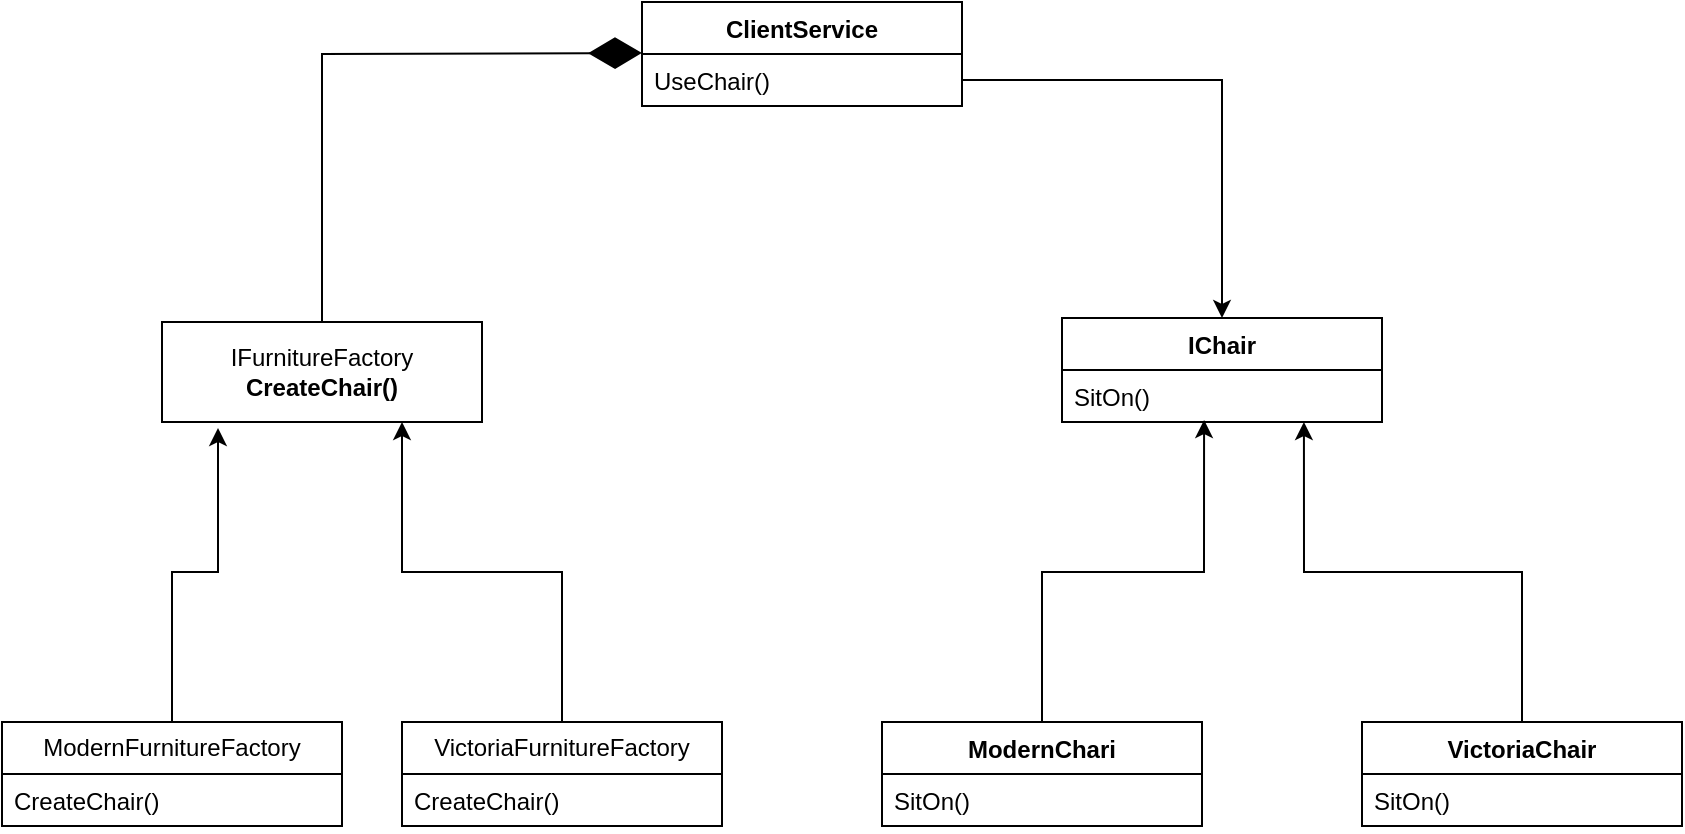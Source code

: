 <mxfile version="26.0.4">
  <diagram name="Page-1" id="_1WDO4HDsWCBWqfIt18v">
    <mxGraphModel dx="894" dy="1145" grid="1" gridSize="10" guides="1" tooltips="1" connect="1" arrows="1" fold="1" page="1" pageScale="1" pageWidth="850" pageHeight="1100" math="0" shadow="0">
      <root>
        <mxCell id="0" />
        <mxCell id="1" parent="0" />
        <mxCell id="94UZHsPEx87EQRsfGmTf-1" value="IFurnitureFactory&lt;div&gt;&lt;b&gt;CreateChair()&lt;/b&gt;&lt;/div&gt;" style="html=1;whiteSpace=wrap;" vertex="1" parent="1">
          <mxGeometry x="400" y="360" width="160" height="50" as="geometry" />
        </mxCell>
        <mxCell id="94UZHsPEx87EQRsfGmTf-7" value="ModernFurnitureFactory" style="swimlane;fontStyle=0;childLayout=stackLayout;horizontal=1;startSize=26;fillColor=none;horizontalStack=0;resizeParent=1;resizeParentMax=0;resizeLast=0;collapsible=1;marginBottom=0;whiteSpace=wrap;html=1;" vertex="1" parent="1">
          <mxGeometry x="320" y="560" width="170" height="52" as="geometry" />
        </mxCell>
        <mxCell id="94UZHsPEx87EQRsfGmTf-8" value="CreateChair()" style="text;strokeColor=none;fillColor=none;align=left;verticalAlign=top;spacingLeft=4;spacingRight=4;overflow=hidden;rotatable=0;points=[[0,0.5],[1,0.5]];portConstraint=eastwest;whiteSpace=wrap;html=1;" vertex="1" parent="94UZHsPEx87EQRsfGmTf-7">
          <mxGeometry y="26" width="170" height="26" as="geometry" />
        </mxCell>
        <mxCell id="94UZHsPEx87EQRsfGmTf-14" style="edgeStyle=orthogonalEdgeStyle;rounded=0;orthogonalLoop=1;jettySize=auto;html=1;entryX=0.75;entryY=1;entryDx=0;entryDy=0;" edge="1" parent="1" source="94UZHsPEx87EQRsfGmTf-9" target="94UZHsPEx87EQRsfGmTf-1">
          <mxGeometry relative="1" as="geometry" />
        </mxCell>
        <mxCell id="94UZHsPEx87EQRsfGmTf-9" value="VictoriaFurnitureFactory" style="swimlane;fontStyle=0;childLayout=stackLayout;horizontal=1;startSize=26;fillColor=none;horizontalStack=0;resizeParent=1;resizeParentMax=0;resizeLast=0;collapsible=1;marginBottom=0;whiteSpace=wrap;html=1;" vertex="1" parent="1">
          <mxGeometry x="520" y="560" width="160" height="52" as="geometry" />
        </mxCell>
        <mxCell id="94UZHsPEx87EQRsfGmTf-10" value="CreateChair()" style="text;strokeColor=none;fillColor=none;align=left;verticalAlign=top;spacingLeft=4;spacingRight=4;overflow=hidden;rotatable=0;points=[[0,0.5],[1,0.5]];portConstraint=eastwest;whiteSpace=wrap;html=1;" vertex="1" parent="94UZHsPEx87EQRsfGmTf-9">
          <mxGeometry y="26" width="160" height="26" as="geometry" />
        </mxCell>
        <mxCell id="94UZHsPEx87EQRsfGmTf-12" style="edgeStyle=orthogonalEdgeStyle;rounded=0;orthogonalLoop=1;jettySize=auto;html=1;exitX=0.5;exitY=0;exitDx=0;exitDy=0;entryX=0.175;entryY=1.06;entryDx=0;entryDy=0;entryPerimeter=0;" edge="1" parent="1" source="94UZHsPEx87EQRsfGmTf-7" target="94UZHsPEx87EQRsfGmTf-1">
          <mxGeometry relative="1" as="geometry" />
        </mxCell>
        <mxCell id="94UZHsPEx87EQRsfGmTf-15" value="IChair" style="swimlane;fontStyle=1;align=center;verticalAlign=top;childLayout=stackLayout;horizontal=1;startSize=26;horizontalStack=0;resizeParent=1;resizeParentMax=0;resizeLast=0;collapsible=1;marginBottom=0;whiteSpace=wrap;html=1;" vertex="1" parent="1">
          <mxGeometry x="850" y="358" width="160" height="52" as="geometry" />
        </mxCell>
        <mxCell id="94UZHsPEx87EQRsfGmTf-16" value="SitOn()" style="text;strokeColor=none;fillColor=none;align=left;verticalAlign=top;spacingLeft=4;spacingRight=4;overflow=hidden;rotatable=0;points=[[0,0.5],[1,0.5]];portConstraint=eastwest;whiteSpace=wrap;html=1;" vertex="1" parent="94UZHsPEx87EQRsfGmTf-15">
          <mxGeometry y="26" width="160" height="26" as="geometry" />
        </mxCell>
        <mxCell id="94UZHsPEx87EQRsfGmTf-26" style="edgeStyle=orthogonalEdgeStyle;rounded=0;orthogonalLoop=1;jettySize=auto;html=1;entryX=0.444;entryY=0.962;entryDx=0;entryDy=0;entryPerimeter=0;" edge="1" parent="1" source="94UZHsPEx87EQRsfGmTf-19" target="94UZHsPEx87EQRsfGmTf-16">
          <mxGeometry relative="1" as="geometry">
            <mxPoint x="920" y="420" as="targetPoint" />
          </mxGeometry>
        </mxCell>
        <mxCell id="94UZHsPEx87EQRsfGmTf-19" value="ModernChari" style="swimlane;fontStyle=1;align=center;verticalAlign=top;childLayout=stackLayout;horizontal=1;startSize=26;horizontalStack=0;resizeParent=1;resizeParentMax=0;resizeLast=0;collapsible=1;marginBottom=0;whiteSpace=wrap;html=1;" vertex="1" parent="1">
          <mxGeometry x="760" y="560" width="160" height="52" as="geometry" />
        </mxCell>
        <mxCell id="94UZHsPEx87EQRsfGmTf-20" value="SitOn()" style="text;strokeColor=none;fillColor=none;align=left;verticalAlign=top;spacingLeft=4;spacingRight=4;overflow=hidden;rotatable=0;points=[[0,0.5],[1,0.5]];portConstraint=eastwest;whiteSpace=wrap;html=1;" vertex="1" parent="94UZHsPEx87EQRsfGmTf-19">
          <mxGeometry y="26" width="160" height="26" as="geometry" />
        </mxCell>
        <mxCell id="94UZHsPEx87EQRsfGmTf-21" value="VictoriaChair" style="swimlane;fontStyle=1;align=center;verticalAlign=top;childLayout=stackLayout;horizontal=1;startSize=26;horizontalStack=0;resizeParent=1;resizeParentMax=0;resizeLast=0;collapsible=1;marginBottom=0;whiteSpace=wrap;html=1;" vertex="1" parent="1">
          <mxGeometry x="1000" y="560" width="160" height="52" as="geometry" />
        </mxCell>
        <mxCell id="94UZHsPEx87EQRsfGmTf-22" value="SitOn()" style="text;strokeColor=none;fillColor=none;align=left;verticalAlign=top;spacingLeft=4;spacingRight=4;overflow=hidden;rotatable=0;points=[[0,0.5],[1,0.5]];portConstraint=eastwest;whiteSpace=wrap;html=1;" vertex="1" parent="94UZHsPEx87EQRsfGmTf-21">
          <mxGeometry y="26" width="160" height="26" as="geometry" />
        </mxCell>
        <mxCell id="94UZHsPEx87EQRsfGmTf-24" style="edgeStyle=orthogonalEdgeStyle;rounded=0;orthogonalLoop=1;jettySize=auto;html=1;entryX=0.756;entryY=1;entryDx=0;entryDy=0;entryPerimeter=0;" edge="1" parent="1" source="94UZHsPEx87EQRsfGmTf-21" target="94UZHsPEx87EQRsfGmTf-16">
          <mxGeometry relative="1" as="geometry" />
        </mxCell>
        <mxCell id="94UZHsPEx87EQRsfGmTf-27" value="ClientService" style="swimlane;fontStyle=1;align=center;verticalAlign=top;childLayout=stackLayout;horizontal=1;startSize=26;horizontalStack=0;resizeParent=1;resizeParentMax=0;resizeLast=0;collapsible=1;marginBottom=0;whiteSpace=wrap;html=1;" vertex="1" parent="1">
          <mxGeometry x="640" y="200" width="160" height="52" as="geometry" />
        </mxCell>
        <mxCell id="94UZHsPEx87EQRsfGmTf-28" value="UseChair()" style="text;strokeColor=none;fillColor=none;align=left;verticalAlign=top;spacingLeft=4;spacingRight=4;overflow=hidden;rotatable=0;points=[[0,0.5],[1,0.5]];portConstraint=eastwest;whiteSpace=wrap;html=1;" vertex="1" parent="94UZHsPEx87EQRsfGmTf-27">
          <mxGeometry y="26" width="160" height="26" as="geometry" />
        </mxCell>
        <mxCell id="94UZHsPEx87EQRsfGmTf-31" style="edgeStyle=orthogonalEdgeStyle;rounded=0;orthogonalLoop=1;jettySize=auto;html=1;entryX=0.5;entryY=0;entryDx=0;entryDy=0;" edge="1" parent="1" source="94UZHsPEx87EQRsfGmTf-28" target="94UZHsPEx87EQRsfGmTf-15">
          <mxGeometry relative="1" as="geometry" />
        </mxCell>
        <mxCell id="94UZHsPEx87EQRsfGmTf-32" value="" style="endArrow=diamondThin;endFill=1;endSize=24;html=1;rounded=0;exitX=0.5;exitY=0;exitDx=0;exitDy=0;" edge="1" parent="1" source="94UZHsPEx87EQRsfGmTf-1">
          <mxGeometry width="160" relative="1" as="geometry">
            <mxPoint x="480" y="350" as="sourcePoint" />
            <mxPoint x="640" y="225.5" as="targetPoint" />
            <Array as="points">
              <mxPoint x="480" y="226" />
            </Array>
          </mxGeometry>
        </mxCell>
      </root>
    </mxGraphModel>
  </diagram>
</mxfile>
